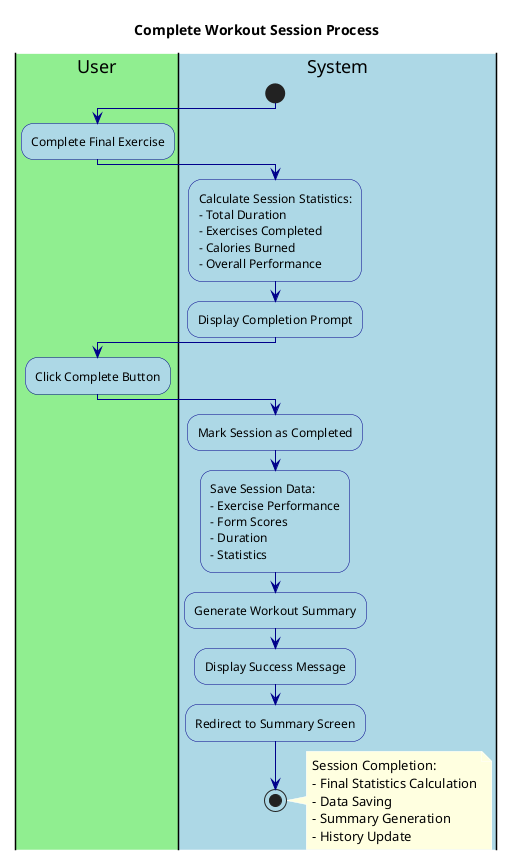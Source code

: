 @startuml CompleteWorkoutSession

' Styling
skinparam backgroundColor white
skinparam activity {
    BackgroundColor LightBlue
    BorderColor DarkBlue
    FontColor Black
}
skinparam arrow {
    Color DarkBlue
    FontColor Black
}
skinparam note {
    BackgroundColor LightYellow
    BorderColor DarkYellow
    FontColor Black
}

title Complete Workout Session Process

|#LightGreen|User|
|#LightBlue|System|

start

|User|
:Complete Final Exercise;

|System|
:Calculate Session Statistics:
- Total Duration
- Exercises Completed
- Calories Burned
- Overall Performance;

:Display Completion Prompt;

|User|
:Click Complete Button;

|System|
:Mark Session as Completed;

:Save Session Data:
- Exercise Performance
- Form Scores
- Duration
- Statistics;

:Generate Workout Summary;

:Display Success Message;

:Redirect to Summary Screen;

stop

note right
  Session Completion:
  - Final Statistics Calculation
  - Data Saving
  - Summary Generation
  - History Update
end note

@enduml 